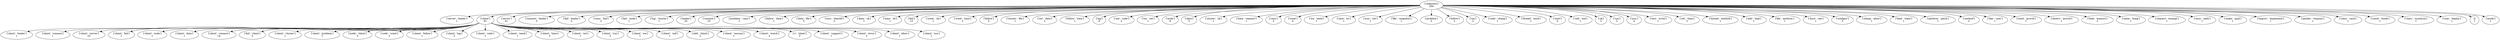 strict digraph  {
	"['unknown']
294" -> "['server', 'leader']
1";
	"['unknown']
294" -> "['client']
81";
	"['unknown']
294" -> "['server']
41";
	"['unknown']
294" -> "['connect', 'leader']
3";
	"['unknown']
294" -> "['fail', 'leader']
5";
	"['unknown']
294" -> "['caus', 'fail']
2";
	"['unknown']
294" -> "['fail', 'node']
1";
	"['unknown']
294" -> "['log', 'cluster']
1";
	"['unknown']
294" -> "['leader']
25";
	"['unknown']
294" -> "['connect']
10";
	"['unknown']
294" -> "['problem', 'caus']
1";
	"['unknown']
294" -> "['follow', 'data']
1";
	"['unknown']
294" -> "['data', 'file']
3";
	"['unknown']
294" -> "['issu', 'identifi']
2";
	"['unknown']
294" -> "['data', 'zk']
1";
	"['unknown']
294" -> "['time', 'zk']
1";
	"['unknown']
294" -> "['fail']
13";
	"['unknown']
294" -> "['creat', 'zk']
1";
	"['unknown']
294" -> "['creat', 'time']
2";
	"['unknown']
294" -> "['follow']
3";
	"['unknown']
294" -> "['cluster', 'file']
1";
	"['unknown']
294" -> "['set', 'data']
2";
	"['unknown']
294" -> "['follow', 'time']
1";
	"['unknown']
294" -> "['log']
8";
	"['unknown']
294" -> "['see', 'code']
2";
	"['unknown']
294" -> "['wa', 'set']
1";
	"['unknown']
294" -> "['node']
6";
	"['unknown']
294" -> "['data']
3";
	"['unknown']
294" -> "['cluster', 'zk']
1";
	"['unknown']
294" -> "['time', 'request']
1";
	"['unknown']
294" -> "['caus']
3";
	"['unknown']
294" -> "['creat']
4";
	"['unknown']
294" -> "['wa', 'need']
1";
	"['unknown']
294" -> "['case', 'tri']
1";
	"['unknown']
294" -> "['issu', 'set']
1";
	"['unknown']
294" -> "['file', 'snapshot']
1";
	"['unknown']
294" -> "['problem']
5";
	"['unknown']
294" -> "['follow']
2";
	"['unknown']
294" -> "['wa']
3";
	"['unknown']
294" -> "['code', 'chang']
1";
	"['unknown']
294" -> "['thread', 'send']
1";
	"['unknown']
294" -> "['start']
4";
	"['unknown']
294" -> "['call', 'see']
1";
	"['unknown']
294" -> "['zk']
3";
	"['unknown']
294" -> "['run']
3";
	"['unknown']
294" -> "['issu']
4";
	"['unknown']
294" -> "['test', 'write']
1";
	"['unknown']
294" -> "['set', 'than']
2";
	"['unknown']
294" -> "['thread', 'method']
1";
	"['unknown']
294" -> "['add', 'leak']
1";
	"['unknown']
294" -> "['file', 'perform']
1";
	"['unknown']
294" -> "['dure', 'see']
1";
	"['unknown']
294" -> "['configur']
3";
	"['unknown']
294" -> "['chang', 'allow']
1";
	"['unknown']
294" -> "['lead', 'state']
1";
	"['unknown']
294" -> "['perform', 'patch']
1";
	"['unknown']
294" -> "['method']
2";
	"['unknown']
294" -> "['like', 'user']
1";
	"['unknown']
294" -> "['send', 'provid']
1";
	"['unknown']
294" -> "['observ', 'provid']
1";
	"['unknown']
294" -> "['leak', 'memori']
2";
	"['unknown']
294" -> "['seem', 'hang']
1";
	"['unknown']
294" -> "['request', 'exampl']
1";
	"['unknown']
294" -> "['miss', 'path']
1";
	"['unknown']
294" -> "['make', 'goal']
1";
	"['unknown']
294" -> "['improv', 'implement']
1";
	"['unknown']
294" -> "['packet', 'respons']
1";
	"['unknown']
294" -> "['class', 'cach']
1";
	"['unknown']
294" -> "['crash', 'booki']
1";
	"['unknown']
294" -> "['class', 'synchron']
1";
	"['unknown']
294" -> "['wan', 'deploy']
1";
	"['unknown']
294" -> "[]
1";
	"['unknown']
294" -> "['mode']
1";
	"['client']
81" -> "['client', 'leader']
1";
	"['client']
81" -> "['client', 'connect']
1";
	"['client']
81" -> "['client', 'server']
23";
	"['client']
81" -> "['client', 'fail']
1";
	"['client']
81" -> "['client', 'node']
1";
	"['client']
81" -> "['client', 'data']
1";
	"['client']
81" -> "['client', 'connect']
14";
	"['client']
81" -> "['fail', 'client']
3";
	"['client']
81" -> "['client', 'cluster']
1";
	"['client']
81" -> "['client', 'problem']
1";
	"['client']
81" -> "['node', 'client']
3";
	"['client']
81" -> "['code', 'creat']
2";
	"['client']
81" -> "['client', 'follow']
1";
	"['client']
81" -> "['client', 'log']
2";
	"['client']
81" -> "['client', 'code']
1";
	"['client']
81" -> "['client', 'need']
1";
	"['client']
81" -> "['client', 'time']
3";
	"['client']
81" -> "['client', 'set']
1";
	"['client']
81" -> "['client', 'run']
2";
	"['client']
81" -> "['client', 'wa']
1";
	"['client']
81" -> "['client', 'call']
1";
	"['client']
81" -> "['add', 'client']
2";
	"['client']
81" -> "['client', 'session']
1";
	"['client']
81" -> "['client', 'watch']
2";
	"['client']
81" -> "['c', 'client']
3";
	"['client']
81" -> "['client', 'support']
1";
	"['client']
81" -> "['client', 'error']
2";
	"['client']
81" -> "['client', 'allow']
1";
	"['client']
81" -> "['client', 'use']
1";
}
